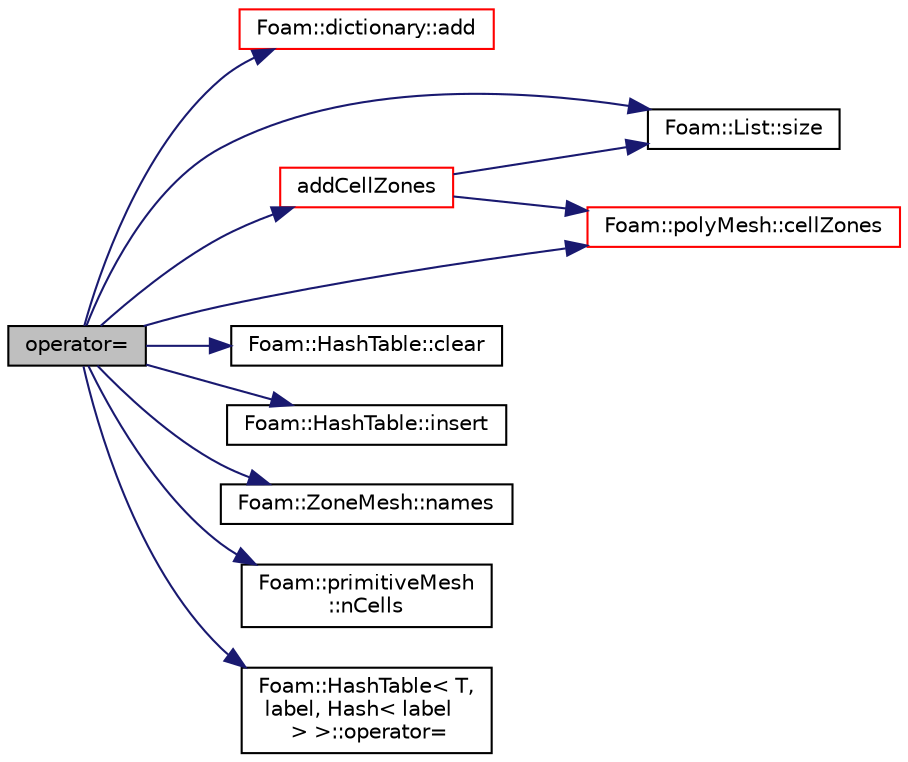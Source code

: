 digraph "operator="
{
  bgcolor="transparent";
  edge [fontname="Helvetica",fontsize="10",labelfontname="Helvetica",labelfontsize="10"];
  node [fontname="Helvetica",fontsize="10",shape=record];
  rankdir="LR";
  Node4017 [label="operator=",height=0.2,width=0.4,color="black", fillcolor="grey75", style="filled", fontcolor="black"];
  Node4017 -> Node4018 [color="midnightblue",fontsize="10",style="solid",fontname="Helvetica"];
  Node4018 [label="Foam::dictionary::add",height=0.2,width=0.4,color="red",URL="$a27129.html#ac2ddcab42322c8d8af5e5830ab4d431b",tooltip="Add a new entry. "];
  Node4017 -> Node4063 [color="midnightblue",fontsize="10",style="solid",fontname="Helvetica"];
  Node4063 [label="addCellZones",height=0.2,width=0.4,color="red",URL="$a22081.html#ab62ddf3f5719031d66f82307da8dfc11",tooltip="Classify tableIds into cellZones according to the cellTable. "];
  Node4063 -> Node4070 [color="midnightblue",fontsize="10",style="solid",fontname="Helvetica"];
  Node4070 [label="Foam::List::size",height=0.2,width=0.4,color="black",URL="$a26833.html#a8a5f6fa29bd4b500caf186f60245b384",tooltip="Override size to be inconsistent with allocated storage. "];
  Node4063 -> Node4072 [color="midnightblue",fontsize="10",style="solid",fontname="Helvetica"];
  Node4072 [label="Foam::polyMesh::cellZones",height=0.2,width=0.4,color="red",URL="$a28565.html#a935f422baa4405e3bb1d9e230b08f824",tooltip="Return cell zone mesh. "];
  Node4017 -> Node4072 [color="midnightblue",fontsize="10",style="solid",fontname="Helvetica"];
  Node4017 -> Node4079 [color="midnightblue",fontsize="10",style="solid",fontname="Helvetica"];
  Node4079 [label="Foam::HashTable::clear",height=0.2,width=0.4,color="black",URL="$a26841.html#ac8bb3912a3ce86b15842e79d0b421204",tooltip="Clear all entries from table. "];
  Node4017 -> Node4080 [color="midnightblue",fontsize="10",style="solid",fontname="Helvetica"];
  Node4080 [label="Foam::HashTable::insert",height=0.2,width=0.4,color="black",URL="$a26841.html#a5eee1e0e199ad59b9cb3916cd42156e0",tooltip="Insert a new hashedEntry. "];
  Node4017 -> Node4081 [color="midnightblue",fontsize="10",style="solid",fontname="Helvetica"];
  Node4081 [label="Foam::ZoneMesh::names",height=0.2,width=0.4,color="black",URL="$a28677.html#ada6aa4fc7adb36994dc5e27d319a3acc",tooltip="Return a list of zone names. "];
  Node4017 -> Node4082 [color="midnightblue",fontsize="10",style="solid",fontname="Helvetica"];
  Node4082 [label="Foam::primitiveMesh\l::nCells",height=0.2,width=0.4,color="black",URL="$a28685.html#a13b94bdb0926552bf78ad5210a73a3d5"];
  Node4017 -> Node4083 [color="midnightblue",fontsize="10",style="solid",fontname="Helvetica"];
  Node4083 [label="Foam::HashTable\< T,\l label, Hash\< label\l \> \>::operator=",height=0.2,width=0.4,color="black",URL="$a26841.html#ab08fb00d67b7f3aeca707447df8580c5",tooltip="Assignment. "];
  Node4017 -> Node4070 [color="midnightblue",fontsize="10",style="solid",fontname="Helvetica"];
}
